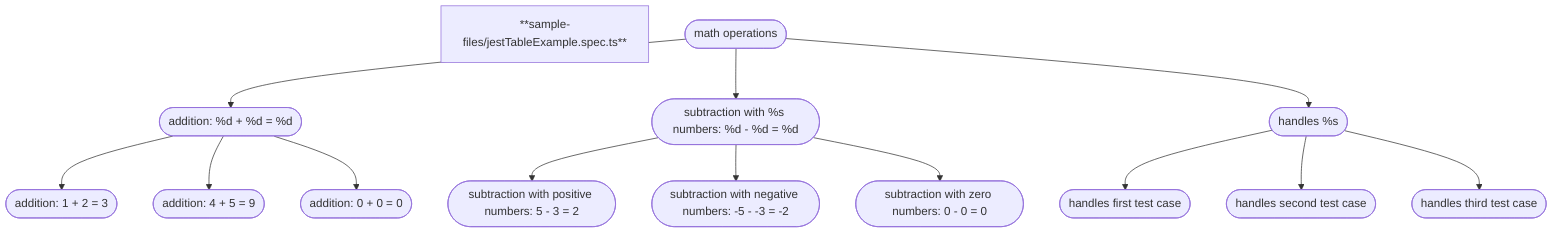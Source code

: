 flowchart TD
title["**sample-files/jestTableExample.spec.ts**"]
N0(["math operations"])
N1(["addition: %d + %d = %d"])
N0 --> N1
N2(["addition: 1 + 2 = 3"])
N1 --> N2
N3(["addition: 4 + 5 = 9"])
N1 --> N3
N4(["addition: 0 + 0 = 0"])
N1 --> N4
N5(["subtraction with %s numbers: %d - %d = %d"])
N0 --> N5
N6(["subtraction with positive numbers: 5 - 3 = 2"])
N5 --> N6
N7(["subtraction with negative numbers: -5 - -3 = -2"])
N5 --> N7
N8(["subtraction with zero numbers: 0 - 0 = 0"])
N5 --> N8
N9(["handles %s"])
N0 --> N9
N10(["handles first test case"])
N9 --> N10
N11(["handles second test case"])
N9 --> N11
N12(["handles third test case"])
N9 --> N12

%% ✴ Generated by speccharts v0.3.1 ✴ https://github.com/arnaudrenaud/speccharts